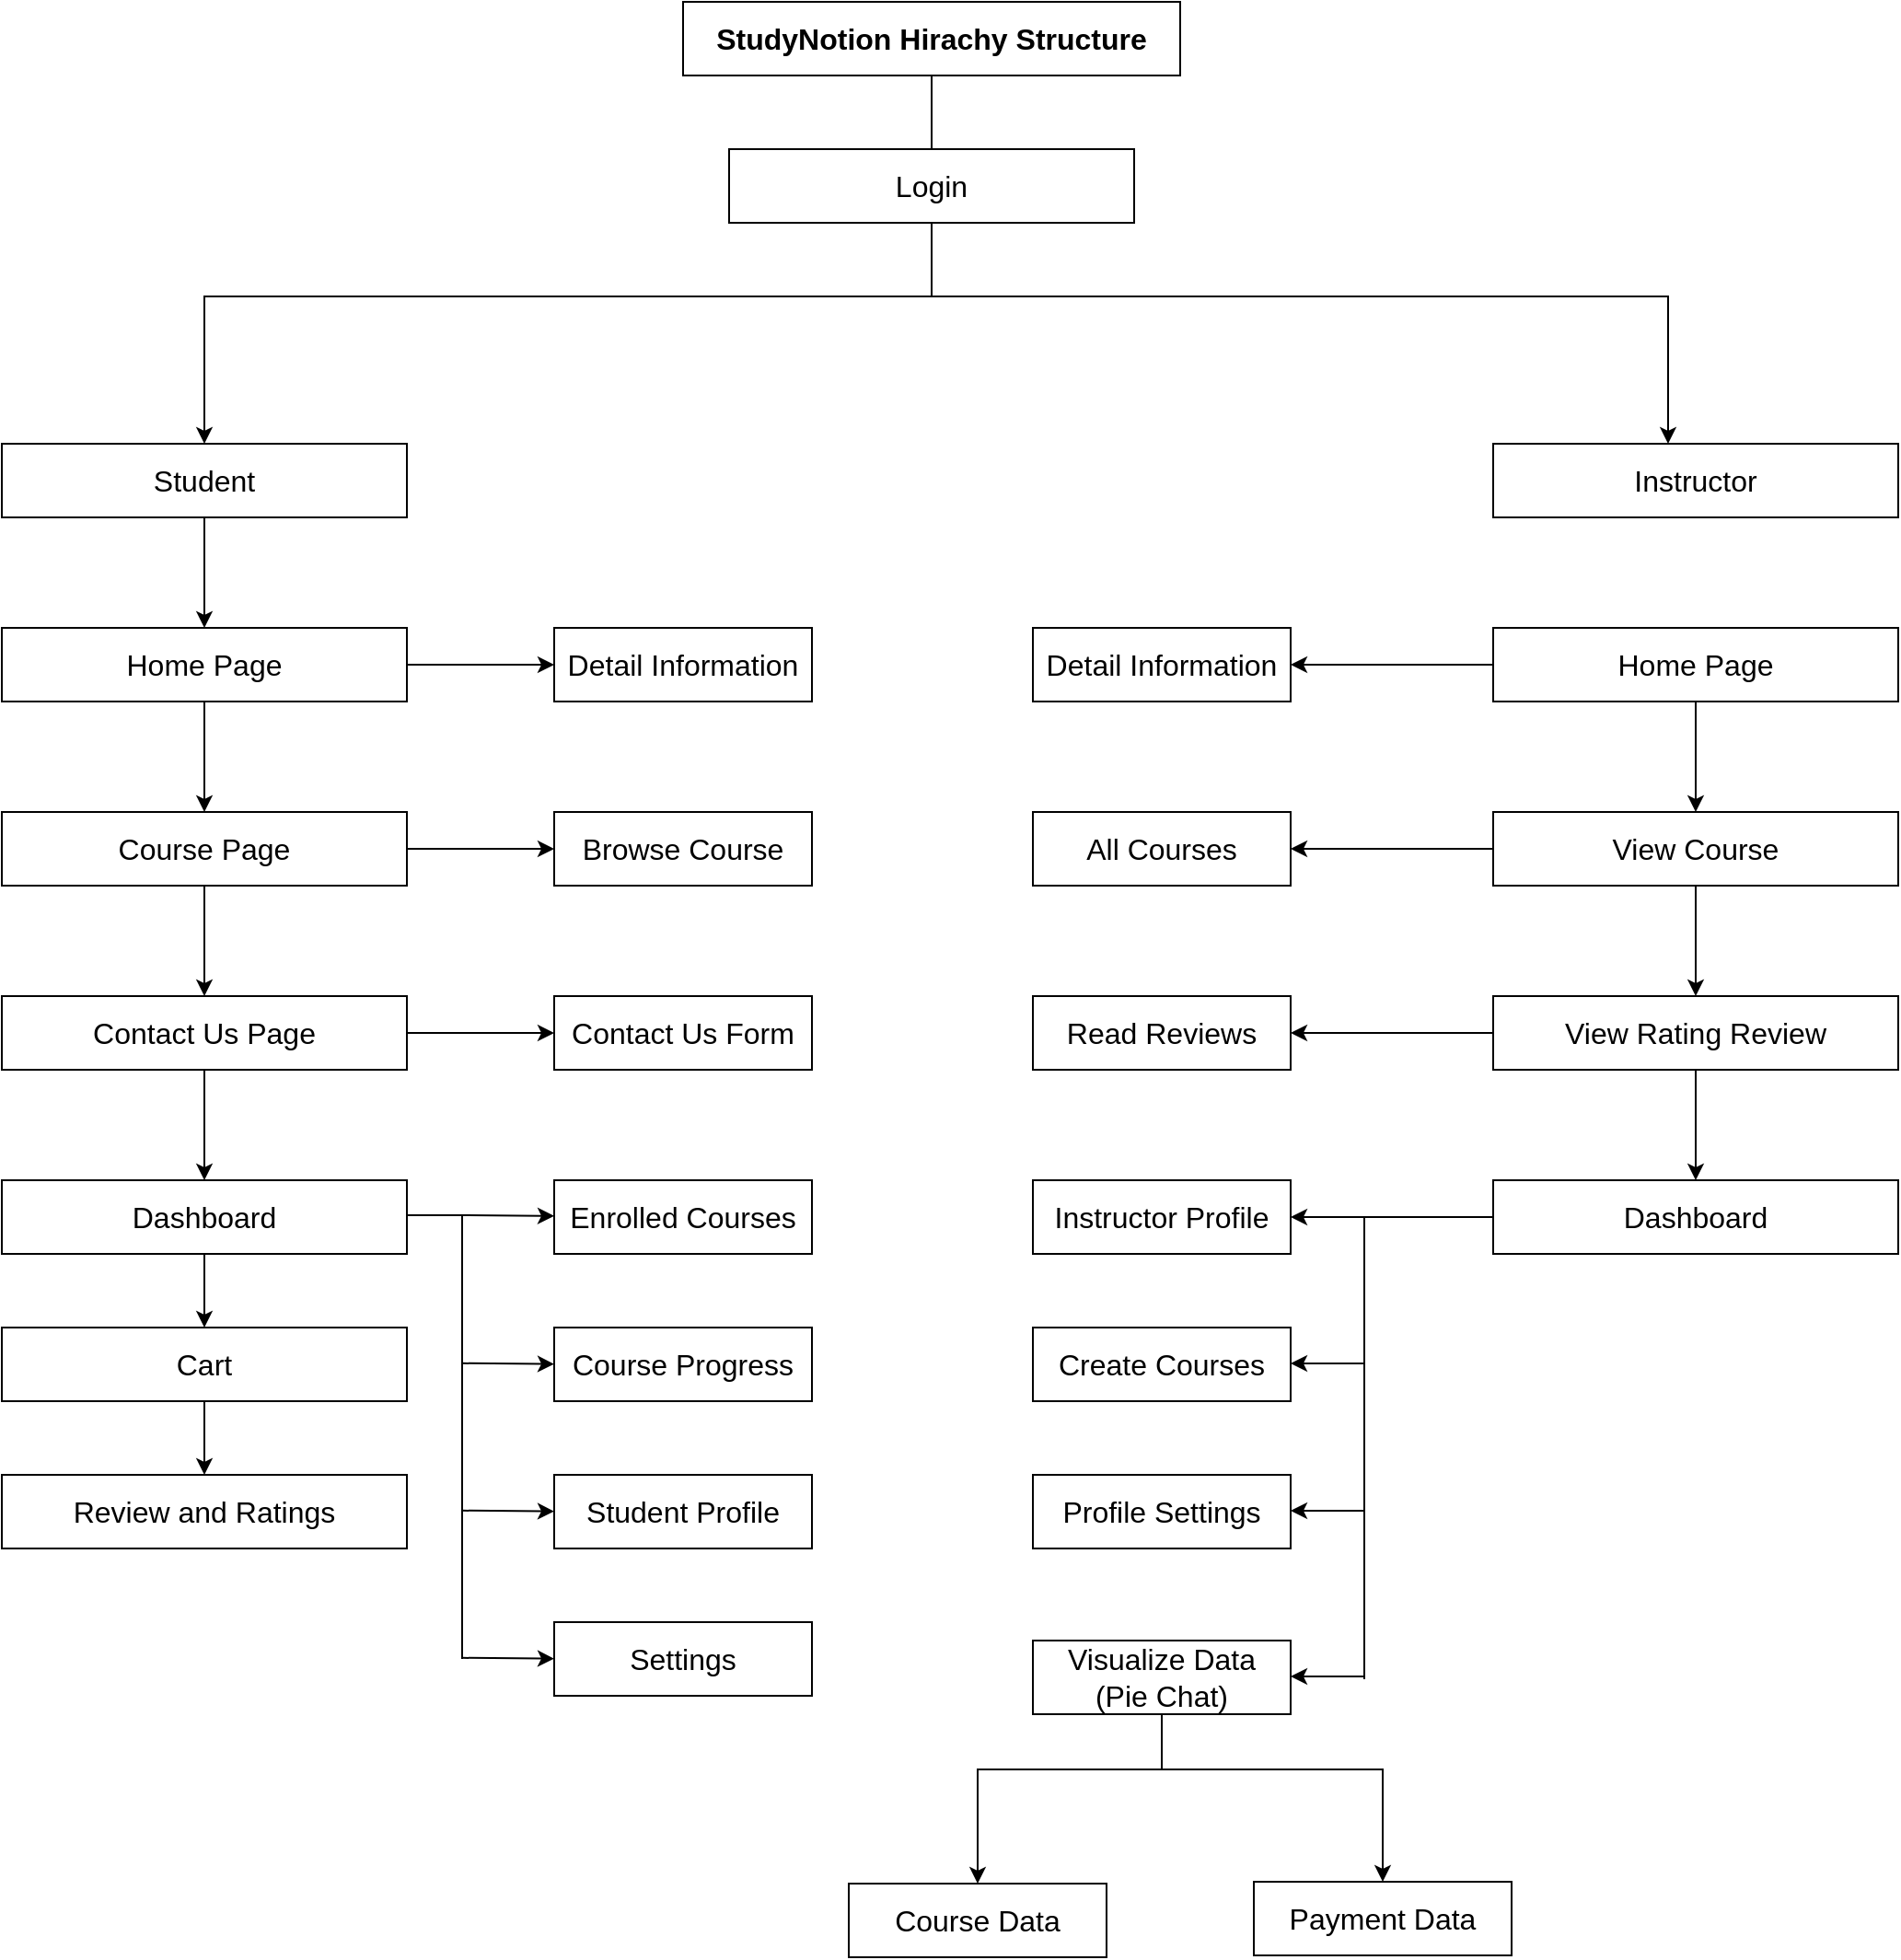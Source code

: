<mxfile version="24.1.0" type="device">
  <diagram name="Page-1" id="q0_XUzZXjNKxj1M_8xcS">
    <mxGraphModel dx="1050" dy="621" grid="1" gridSize="10" guides="1" tooltips="1" connect="1" arrows="1" fold="1" page="1" pageScale="1" pageWidth="827" pageHeight="1169" math="0" shadow="0">
      <root>
        <mxCell id="0" />
        <mxCell id="1" parent="0" />
        <mxCell id="fel4gTVQyy9HPU2xVSti-1" value="&lt;font style=&quot;font-size: 16px;&quot;&gt;&lt;b&gt;StudyNotion Hirachy Structure&lt;/b&gt;&lt;/font&gt;" style="rounded=0;whiteSpace=wrap;html=1;" parent="1" vertex="1">
          <mxGeometry x="450" y="40" width="270" height="40" as="geometry" />
        </mxCell>
        <mxCell id="fel4gTVQyy9HPU2xVSti-2" value="" style="endArrow=classic;startArrow=classic;html=1;rounded=0;exitX=0.5;exitY=0;exitDx=0;exitDy=0;" parent="1" source="fel4gTVQyy9HPU2xVSti-6" edge="1">
          <mxGeometry width="50" height="50" relative="1" as="geometry">
            <mxPoint x="185" y="280" as="sourcePoint" />
            <mxPoint x="985" y="280" as="targetPoint" />
            <Array as="points">
              <mxPoint x="190" y="200" />
              <mxPoint x="345" y="200" />
              <mxPoint x="855" y="200" />
              <mxPoint x="985" y="200" />
            </Array>
          </mxGeometry>
        </mxCell>
        <mxCell id="fel4gTVQyy9HPU2xVSti-3" value="" style="endArrow=none;html=1;rounded=0;entryX=0.5;entryY=1;entryDx=0;entryDy=0;" parent="1" target="fel4gTVQyy9HPU2xVSti-1" edge="1">
          <mxGeometry width="50" height="50" relative="1" as="geometry">
            <mxPoint x="585" y="200" as="sourcePoint" />
            <mxPoint x="550" y="70" as="targetPoint" />
          </mxGeometry>
        </mxCell>
        <mxCell id="fel4gTVQyy9HPU2xVSti-4" value="&lt;font style=&quot;font-size: 16px;&quot;&gt;Login&lt;/font&gt;" style="rounded=0;whiteSpace=wrap;html=1;" parent="1" vertex="1">
          <mxGeometry x="475" y="120" width="220" height="40" as="geometry" />
        </mxCell>
        <mxCell id="fel4gTVQyy9HPU2xVSti-6" value="&lt;font style=&quot;font-size: 16px;&quot;&gt;Student&lt;/font&gt;" style="rounded=0;whiteSpace=wrap;html=1;" parent="1" vertex="1">
          <mxGeometry x="80" y="280" width="220" height="40" as="geometry" />
        </mxCell>
        <mxCell id="fel4gTVQyy9HPU2xVSti-13" value="" style="edgeStyle=orthogonalEdgeStyle;rounded=0;orthogonalLoop=1;jettySize=auto;html=1;" parent="1" source="fel4gTVQyy9HPU2xVSti-7" target="fel4gTVQyy9HPU2xVSti-12" edge="1">
          <mxGeometry relative="1" as="geometry" />
        </mxCell>
        <mxCell id="fel4gTVQyy9HPU2xVSti-29" value="" style="edgeStyle=orthogonalEdgeStyle;rounded=0;orthogonalLoop=1;jettySize=auto;html=1;" parent="1" source="fel4gTVQyy9HPU2xVSti-7" target="fel4gTVQyy9HPU2xVSti-8" edge="1">
          <mxGeometry relative="1" as="geometry" />
        </mxCell>
        <mxCell id="fel4gTVQyy9HPU2xVSti-7" value="&lt;font style=&quot;font-size: 16px;&quot;&gt;Home Page&lt;/font&gt;" style="rounded=0;whiteSpace=wrap;html=1;" parent="1" vertex="1">
          <mxGeometry x="80" y="380" width="220" height="40" as="geometry" />
        </mxCell>
        <mxCell id="fel4gTVQyy9HPU2xVSti-30" value="" style="edgeStyle=orthogonalEdgeStyle;rounded=0;orthogonalLoop=1;jettySize=auto;html=1;" parent="1" source="fel4gTVQyy9HPU2xVSti-8" target="fel4gTVQyy9HPU2xVSti-9" edge="1">
          <mxGeometry relative="1" as="geometry" />
        </mxCell>
        <mxCell id="fel4gTVQyy9HPU2xVSti-8" value="&lt;font style=&quot;font-size: 16px;&quot;&gt;Course Page&lt;/font&gt;" style="rounded=0;whiteSpace=wrap;html=1;" parent="1" vertex="1">
          <mxGeometry x="80" y="480" width="220" height="40" as="geometry" />
        </mxCell>
        <mxCell id="fel4gTVQyy9HPU2xVSti-31" value="" style="edgeStyle=orthogonalEdgeStyle;rounded=0;orthogonalLoop=1;jettySize=auto;html=1;" parent="1" source="fel4gTVQyy9HPU2xVSti-9" target="fel4gTVQyy9HPU2xVSti-10" edge="1">
          <mxGeometry relative="1" as="geometry" />
        </mxCell>
        <mxCell id="fel4gTVQyy9HPU2xVSti-9" value="&lt;span style=&quot;font-size: 16px;&quot;&gt;Contact Us Page&lt;/span&gt;" style="rounded=0;whiteSpace=wrap;html=1;" parent="1" vertex="1">
          <mxGeometry x="80" y="580" width="220" height="40" as="geometry" />
        </mxCell>
        <mxCell id="fel4gTVQyy9HPU2xVSti-33" value="" style="edgeStyle=orthogonalEdgeStyle;rounded=0;orthogonalLoop=1;jettySize=auto;html=1;" parent="1" source="fel4gTVQyy9HPU2xVSti-10" target="fel4gTVQyy9HPU2xVSti-27" edge="1">
          <mxGeometry relative="1" as="geometry" />
        </mxCell>
        <mxCell id="fel4gTVQyy9HPU2xVSti-10" value="&lt;span style=&quot;font-size: 16px;&quot;&gt;Dashboard&lt;/span&gt;" style="rounded=0;whiteSpace=wrap;html=1;" parent="1" vertex="1">
          <mxGeometry x="80" y="680" width="220" height="40" as="geometry" />
        </mxCell>
        <mxCell id="fel4gTVQyy9HPU2xVSti-11" value="" style="endArrow=classic;html=1;rounded=0;exitX=0.5;exitY=1;exitDx=0;exitDy=0;entryX=0.5;entryY=0;entryDx=0;entryDy=0;" parent="1" source="fel4gTVQyy9HPU2xVSti-6" target="fel4gTVQyy9HPU2xVSti-7" edge="1">
          <mxGeometry width="50" height="50" relative="1" as="geometry">
            <mxPoint x="490" y="520" as="sourcePoint" />
            <mxPoint x="540" y="470" as="targetPoint" />
          </mxGeometry>
        </mxCell>
        <mxCell id="fel4gTVQyy9HPU2xVSti-12" value="&lt;font style=&quot;font-size: 16px;&quot;&gt;Detail Information&lt;/font&gt;" style="rounded=0;whiteSpace=wrap;html=1;" parent="1" vertex="1">
          <mxGeometry x="380" y="380" width="140" height="40" as="geometry" />
        </mxCell>
        <mxCell id="fel4gTVQyy9HPU2xVSti-14" value="&lt;font style=&quot;font-size: 16px;&quot;&gt;Browse Course&lt;/font&gt;" style="rounded=0;whiteSpace=wrap;html=1;" parent="1" vertex="1">
          <mxGeometry x="380" y="480" width="140" height="40" as="geometry" />
        </mxCell>
        <mxCell id="fel4gTVQyy9HPU2xVSti-15" value="" style="endArrow=classic;html=1;rounded=0;exitX=1;exitY=0.5;exitDx=0;exitDy=0;entryX=0;entryY=0.5;entryDx=0;entryDy=0;" parent="1" source="fel4gTVQyy9HPU2xVSti-8" target="fel4gTVQyy9HPU2xVSti-14" edge="1">
          <mxGeometry width="50" height="50" relative="1" as="geometry">
            <mxPoint x="310" y="500" as="sourcePoint" />
            <mxPoint x="540" y="470" as="targetPoint" />
          </mxGeometry>
        </mxCell>
        <mxCell id="fel4gTVQyy9HPU2xVSti-16" value="&lt;span style=&quot;font-size: 16px;&quot;&gt;Contact Us Form&lt;/span&gt;" style="rounded=0;whiteSpace=wrap;html=1;" parent="1" vertex="1">
          <mxGeometry x="380" y="580" width="140" height="40" as="geometry" />
        </mxCell>
        <mxCell id="fel4gTVQyy9HPU2xVSti-17" value="&lt;span style=&quot;font-size: 16px;&quot;&gt;Enrolle&lt;/span&gt;&lt;span style=&quot;color: rgba(0, 0, 0, 0); font-family: monospace; font-size: 0px; text-align: start; text-wrap: nowrap;&quot;&gt;%3CmxGraphModel%3E%3Croot%3E%3CmxCell%20id%3D%220%22%2F%3E%3CmxCell%20id%3D%221%22%20parent%3D%220%22%2F%3E%3CmxCell%20id%3D%222%22%20value%3D%22%26lt%3Bspan%20style%3D%26quot%3Bfont-size%3A%2016px%3B%26quot%3B%26gt%3BContact%20Us%20Form%26lt%3B%2Fspan%26gt%3B%22%20style%3D%22rounded%3D0%3BwhiteSpace%3Dwrap%3Bhtml%3D1%3B%22%20vertex%3D%221%22%20parent%3D%221%22%3E%3CmxGeometry%20x%3D%22380%22%20y%3D%22580%22%20width%3D%22140%22%20height%3D%2240%22%20as%3D%22geometry%22%2F%3E%3C%2FmxCell%3E%3C%2Froot%3E%3C%2FmxGraphModel%3E&lt;/span&gt;&lt;span style=&quot;font-size: 16px;&quot;&gt;d Cour&lt;/span&gt;&lt;span style=&quot;color: rgba(0, 0, 0, 0); font-family: monospace; font-size: 0px; text-align: start; text-wrap: nowrap;&quot;&gt;%3CmxGraphModel%3E%3Croot%3E%3CmxCell%20id%3D%220%22%2F%3E%3CmxCell%20id%3D%221%22%20parent%3D%220%22%2F%3E%3CmxCell%20id%3D%222%22%20value%3D%22%26lt%3Bspan%20style%3D%26quot%3Bfont-size%3A%2016px%3B%26quot%3B%26gt%3BContact%20Us%20Form%26lt%3B%2Fspan%26gt%3B%22%20style%3D%22rounded%3D0%3BwhiteSpace%3Dwrap%3Bhtml%3D1%3B%22%20vertex%3D%221%22%20parent%3D%221%22%3E%3CmxGeometry%20x%3D%22380%22%20y%3D%22580%22%20width%3D%22140%22%20height%3D%2240%22%20as%3D%22geometry%22%2F%3E%3C%2FmxCell%3E%3C%2Froot%3E%3C%2FmxGraphModel%3E&lt;/span&gt;&lt;span style=&quot;font-size: 16px;&quot;&gt;ses&lt;/span&gt;" style="rounded=0;whiteSpace=wrap;html=1;" parent="1" vertex="1">
          <mxGeometry x="380" y="680" width="140" height="40" as="geometry" />
        </mxCell>
        <mxCell id="fel4gTVQyy9HPU2xVSti-18" value="&lt;span style=&quot;font-size: 16px;&quot;&gt;Course Progress&lt;/span&gt;" style="rounded=0;whiteSpace=wrap;html=1;" parent="1" vertex="1">
          <mxGeometry x="380" y="760" width="140" height="40" as="geometry" />
        </mxCell>
        <mxCell id="fel4gTVQyy9HPU2xVSti-19" value="&lt;span style=&quot;font-size: 16px;&quot;&gt;Student Profile&lt;/span&gt;" style="rounded=0;whiteSpace=wrap;html=1;" parent="1" vertex="1">
          <mxGeometry x="380" y="840" width="140" height="40" as="geometry" />
        </mxCell>
        <mxCell id="fel4gTVQyy9HPU2xVSti-20" value="" style="endArrow=classic;html=1;rounded=0;exitX=1;exitY=0.5;exitDx=0;exitDy=0;entryX=0;entryY=0.5;entryDx=0;entryDy=0;" parent="1" source="fel4gTVQyy9HPU2xVSti-9" target="fel4gTVQyy9HPU2xVSti-16" edge="1">
          <mxGeometry width="50" height="50" relative="1" as="geometry">
            <mxPoint x="310" y="510" as="sourcePoint" />
            <mxPoint x="390" y="510" as="targetPoint" />
          </mxGeometry>
        </mxCell>
        <mxCell id="fel4gTVQyy9HPU2xVSti-21" value="" style="endArrow=classic;html=1;rounded=0;entryX=0;entryY=0.5;entryDx=0;entryDy=0;" parent="1" edge="1">
          <mxGeometry width="50" height="50" relative="1" as="geometry">
            <mxPoint x="330" y="699" as="sourcePoint" />
            <mxPoint x="380" y="699.41" as="targetPoint" />
          </mxGeometry>
        </mxCell>
        <mxCell id="fel4gTVQyy9HPU2xVSti-22" value="" style="endArrow=none;html=1;rounded=0;exitX=1;exitY=0.5;exitDx=0;exitDy=0;" parent="1" edge="1">
          <mxGeometry width="50" height="50" relative="1" as="geometry">
            <mxPoint x="300" y="699" as="sourcePoint" />
            <mxPoint x="330" y="940" as="targetPoint" />
            <Array as="points">
              <mxPoint x="330" y="699" />
            </Array>
          </mxGeometry>
        </mxCell>
        <mxCell id="fel4gTVQyy9HPU2xVSti-23" value="" style="endArrow=classic;html=1;rounded=0;entryX=0;entryY=0.5;entryDx=0;entryDy=0;" parent="1" edge="1">
          <mxGeometry width="50" height="50" relative="1" as="geometry">
            <mxPoint x="330" y="779.41" as="sourcePoint" />
            <mxPoint x="380" y="779.82" as="targetPoint" />
          </mxGeometry>
        </mxCell>
        <mxCell id="fel4gTVQyy9HPU2xVSti-24" value="" style="endArrow=classic;html=1;rounded=0;entryX=0;entryY=0.5;entryDx=0;entryDy=0;" parent="1" edge="1">
          <mxGeometry width="50" height="50" relative="1" as="geometry">
            <mxPoint x="330" y="859.41" as="sourcePoint" />
            <mxPoint x="380" y="859.82" as="targetPoint" />
          </mxGeometry>
        </mxCell>
        <mxCell id="fel4gTVQyy9HPU2xVSti-25" value="&lt;span style=&quot;font-size: 16px;&quot;&gt;Settings&lt;/span&gt;" style="rounded=0;whiteSpace=wrap;html=1;" parent="1" vertex="1">
          <mxGeometry x="380" y="920" width="140" height="40" as="geometry" />
        </mxCell>
        <mxCell id="fel4gTVQyy9HPU2xVSti-26" value="" style="endArrow=classic;html=1;rounded=0;entryX=0;entryY=0.5;entryDx=0;entryDy=0;" parent="1" edge="1">
          <mxGeometry width="50" height="50" relative="1" as="geometry">
            <mxPoint x="330" y="939.41" as="sourcePoint" />
            <mxPoint x="380" y="939.82" as="targetPoint" />
          </mxGeometry>
        </mxCell>
        <mxCell id="fel4gTVQyy9HPU2xVSti-32" value="" style="edgeStyle=orthogonalEdgeStyle;rounded=0;orthogonalLoop=1;jettySize=auto;html=1;" parent="1" source="fel4gTVQyy9HPU2xVSti-27" target="fel4gTVQyy9HPU2xVSti-28" edge="1">
          <mxGeometry relative="1" as="geometry" />
        </mxCell>
        <mxCell id="fel4gTVQyy9HPU2xVSti-27" value="&lt;span style=&quot;font-size: 16px;&quot;&gt;Cart&lt;/span&gt;" style="rounded=0;whiteSpace=wrap;html=1;" parent="1" vertex="1">
          <mxGeometry x="80" y="760" width="220" height="40" as="geometry" />
        </mxCell>
        <mxCell id="fel4gTVQyy9HPU2xVSti-28" value="&lt;span style=&quot;font-size: 16px;&quot;&gt;Review and Ratings&lt;/span&gt;" style="rounded=0;whiteSpace=wrap;html=1;" parent="1" vertex="1">
          <mxGeometry x="80" y="840" width="220" height="40" as="geometry" />
        </mxCell>
        <mxCell id="fel4gTVQyy9HPU2xVSti-34" value="&lt;span style=&quot;font-size: 16px;&quot;&gt;Instructor&lt;/span&gt;" style="rounded=0;whiteSpace=wrap;html=1;" parent="1" vertex="1">
          <mxGeometry x="890" y="280" width="220" height="40" as="geometry" />
        </mxCell>
        <mxCell id="fel4gTVQyy9HPU2xVSti-37" value="" style="edgeStyle=orthogonalEdgeStyle;rounded=0;orthogonalLoop=1;jettySize=auto;html=1;" parent="1" source="fel4gTVQyy9HPU2xVSti-35" target="fel4gTVQyy9HPU2xVSti-36" edge="1">
          <mxGeometry relative="1" as="geometry" />
        </mxCell>
        <mxCell id="fel4gTVQyy9HPU2xVSti-39" value="" style="edgeStyle=orthogonalEdgeStyle;rounded=0;orthogonalLoop=1;jettySize=auto;html=1;" parent="1" source="fel4gTVQyy9HPU2xVSti-35" target="fel4gTVQyy9HPU2xVSti-38" edge="1">
          <mxGeometry relative="1" as="geometry" />
        </mxCell>
        <mxCell id="fel4gTVQyy9HPU2xVSti-35" value="&lt;font style=&quot;font-size: 16px;&quot;&gt;Home Page&lt;/font&gt;" style="rounded=0;whiteSpace=wrap;html=1;" parent="1" vertex="1">
          <mxGeometry x="890" y="380" width="220" height="40" as="geometry" />
        </mxCell>
        <mxCell id="fel4gTVQyy9HPU2xVSti-36" value="&lt;font style=&quot;font-size: 16px;&quot;&gt;Detail Information&lt;/font&gt;" style="rounded=0;whiteSpace=wrap;html=1;" parent="1" vertex="1">
          <mxGeometry x="640" y="380" width="140" height="40" as="geometry" />
        </mxCell>
        <mxCell id="fel4gTVQyy9HPU2xVSti-41" value="" style="edgeStyle=orthogonalEdgeStyle;rounded=0;orthogonalLoop=1;jettySize=auto;html=1;" parent="1" source="fel4gTVQyy9HPU2xVSti-38" target="fel4gTVQyy9HPU2xVSti-40" edge="1">
          <mxGeometry relative="1" as="geometry" />
        </mxCell>
        <mxCell id="fel4gTVQyy9HPU2xVSti-46" value="" style="edgeStyle=orthogonalEdgeStyle;rounded=0;orthogonalLoop=1;jettySize=auto;html=1;" parent="1" source="fel4gTVQyy9HPU2xVSti-38" target="fel4gTVQyy9HPU2xVSti-44" edge="1">
          <mxGeometry relative="1" as="geometry" />
        </mxCell>
        <mxCell id="fel4gTVQyy9HPU2xVSti-38" value="&lt;span style=&quot;font-size: 16px;&quot;&gt;View Course&lt;/span&gt;" style="rounded=0;whiteSpace=wrap;html=1;" parent="1" vertex="1">
          <mxGeometry x="890" y="480" width="220" height="40" as="geometry" />
        </mxCell>
        <mxCell id="fel4gTVQyy9HPU2xVSti-50" value="" style="edgeStyle=orthogonalEdgeStyle;rounded=0;orthogonalLoop=1;jettySize=auto;html=1;" parent="1" source="fel4gTVQyy9HPU2xVSti-40" target="fel4gTVQyy9HPU2xVSti-49" edge="1">
          <mxGeometry relative="1" as="geometry" />
        </mxCell>
        <mxCell id="fel4gTVQyy9HPU2xVSti-52" value="" style="edgeStyle=orthogonalEdgeStyle;rounded=0;orthogonalLoop=1;jettySize=auto;html=1;" parent="1" source="fel4gTVQyy9HPU2xVSti-40" target="fel4gTVQyy9HPU2xVSti-51" edge="1">
          <mxGeometry relative="1" as="geometry" />
        </mxCell>
        <mxCell id="fel4gTVQyy9HPU2xVSti-40" value="&lt;span style=&quot;font-size: 16px;&quot;&gt;View Rating Review&lt;/span&gt;" style="rounded=0;whiteSpace=wrap;html=1;" parent="1" vertex="1">
          <mxGeometry x="890" y="580" width="220" height="40" as="geometry" />
        </mxCell>
        <mxCell id="fel4gTVQyy9HPU2xVSti-44" value="&lt;font style=&quot;font-size: 16px;&quot;&gt;All Courses&lt;/font&gt;" style="rounded=0;whiteSpace=wrap;html=1;" parent="1" vertex="1">
          <mxGeometry x="640" y="480" width="140" height="40" as="geometry" />
        </mxCell>
        <mxCell id="fel4gTVQyy9HPU2xVSti-49" value="&lt;font style=&quot;font-size: 16px;&quot;&gt;Read Reviews&lt;/font&gt;" style="rounded=0;whiteSpace=wrap;html=1;" parent="1" vertex="1">
          <mxGeometry x="640" y="580" width="140" height="40" as="geometry" />
        </mxCell>
        <mxCell id="fel4gTVQyy9HPU2xVSti-51" value="&lt;span style=&quot;font-size: 16px;&quot;&gt;Dashboard&lt;/span&gt;" style="rounded=0;whiteSpace=wrap;html=1;" parent="1" vertex="1">
          <mxGeometry x="890" y="680" width="220" height="40" as="geometry" />
        </mxCell>
        <mxCell id="fel4gTVQyy9HPU2xVSti-53" value="&lt;font style=&quot;font-size: 16px;&quot;&gt;Instructo&lt;span style=&quot;color: rgba(0, 0, 0, 0); font-family: monospace; font-size: 0px; text-align: start; text-wrap: nowrap;&quot;&gt;%3CmxGraphModel%3E%3Croot%3E%3CmxCell%20id%3D%220%22%2F%3E%3CmxCell%20id%3D%221%22%20parent%3D%220%22%2F%3E%3CmxCell%20id%3D%222%22%20value%3D%22%26lt%3Bfont%20style%3D%26quot%3Bfont-size%3A%2016px%3B%26quot%3B%26gt%3BRead%20Reviews%26lt%3B%2Ffont%26gt%3B%22%20style%3D%22rounded%3D0%3BwhiteSpace%3Dwrap%3Bhtml%3D1%3B%22%20vertex%3D%221%22%20parent%3D%221%22%3E%3CmxGeometry%20x%3D%22640%22%20y%3D%22580%22%20width%3D%22140%22%20height%3D%2240%22%20as%3D%22geometry%22%2F%3E%3C%2FmxCell%3E%3C%2Froot%3E%3C%2FmxGraphModel%3E&lt;/span&gt;r Profile&lt;/font&gt;" style="rounded=0;whiteSpace=wrap;html=1;" parent="1" vertex="1">
          <mxGeometry x="640" y="680" width="140" height="40" as="geometry" />
        </mxCell>
        <mxCell id="fel4gTVQyy9HPU2xVSti-54" value="&lt;span style=&quot;font-size: 16px;&quot;&gt;Create Courses&lt;/span&gt;" style="rounded=0;whiteSpace=wrap;html=1;" parent="1" vertex="1">
          <mxGeometry x="640" y="760" width="140" height="40" as="geometry" />
        </mxCell>
        <mxCell id="fel4gTVQyy9HPU2xVSti-55" value="&lt;span style=&quot;font-size: 16px;&quot;&gt;Visualize Data&lt;/span&gt;&lt;div&gt;&lt;span style=&quot;font-size: 16px;&quot;&gt;(Pie Chat)&lt;/span&gt;&lt;/div&gt;" style="rounded=0;whiteSpace=wrap;html=1;" parent="1" vertex="1">
          <mxGeometry x="640" y="930" width="140" height="40" as="geometry" />
        </mxCell>
        <mxCell id="fel4gTVQyy9HPU2xVSti-56" value="&lt;span style=&quot;font-size: 16px;&quot;&gt;Profile Settings&lt;/span&gt;" style="rounded=0;whiteSpace=wrap;html=1;" parent="1" vertex="1">
          <mxGeometry x="640" y="840" width="140" height="40" as="geometry" />
        </mxCell>
        <mxCell id="fel4gTVQyy9HPU2xVSti-57" value="&lt;span style=&quot;font-size: 16px;&quot;&gt;Course Data&lt;/span&gt;" style="rounded=0;whiteSpace=wrap;html=1;" parent="1" vertex="1">
          <mxGeometry x="540" y="1062" width="140" height="40" as="geometry" />
        </mxCell>
        <mxCell id="fel4gTVQyy9HPU2xVSti-58" value="&lt;span style=&quot;font-size: 16px;&quot;&gt;Payment Data&lt;/span&gt;" style="rounded=0;whiteSpace=wrap;html=1;" parent="1" vertex="1">
          <mxGeometry x="760" y="1061" width="140" height="40" as="geometry" />
        </mxCell>
        <mxCell id="fel4gTVQyy9HPU2xVSti-60" value="" style="endArrow=classic;startArrow=classic;html=1;rounded=0;exitX=0.5;exitY=0;exitDx=0;exitDy=0;entryX=0.5;entryY=0;entryDx=0;entryDy=0;" parent="1" source="fel4gTVQyy9HPU2xVSti-57" target="fel4gTVQyy9HPU2xVSti-58" edge="1">
          <mxGeometry width="50" height="50" relative="1" as="geometry">
            <mxPoint x="230" y="1080" as="sourcePoint" />
            <mxPoint x="1025" y="1080" as="targetPoint" />
            <Array as="points">
              <mxPoint x="610" y="1000" />
              <mxPoint x="680" y="1000" />
              <mxPoint x="830" y="1000" />
            </Array>
          </mxGeometry>
        </mxCell>
        <mxCell id="fel4gTVQyy9HPU2xVSti-61" value="" style="endArrow=none;html=1;rounded=0;entryX=0.5;entryY=1;entryDx=0;entryDy=0;" parent="1" target="fel4gTVQyy9HPU2xVSti-55" edge="1">
          <mxGeometry width="50" height="50" relative="1" as="geometry">
            <mxPoint x="710" y="1000" as="sourcePoint" />
            <mxPoint x="540" y="1060" as="targetPoint" />
          </mxGeometry>
        </mxCell>
        <mxCell id="ambMbZA7uL-Eb_3E7rE1-3" value="" style="endArrow=none;html=1;rounded=0;exitX=0;exitY=0.5;exitDx=0;exitDy=0;" edge="1" parent="1" source="fel4gTVQyy9HPU2xVSti-51">
          <mxGeometry width="50" height="50" relative="1" as="geometry">
            <mxPoint x="790" y="710" as="sourcePoint" />
            <mxPoint x="820" y="951" as="targetPoint" />
            <Array as="points">
              <mxPoint x="820" y="700" />
            </Array>
          </mxGeometry>
        </mxCell>
        <mxCell id="ambMbZA7uL-Eb_3E7rE1-6" value="" style="endArrow=classic;html=1;rounded=0;entryX=1;entryY=0.5;entryDx=0;entryDy=0;" edge="1" parent="1" target="fel4gTVQyy9HPU2xVSti-53">
          <mxGeometry width="50" height="50" relative="1" as="geometry">
            <mxPoint x="820" y="700" as="sourcePoint" />
            <mxPoint x="390" y="869.82" as="targetPoint" />
          </mxGeometry>
        </mxCell>
        <mxCell id="ambMbZA7uL-Eb_3E7rE1-7" value="" style="endArrow=classic;html=1;rounded=0;entryX=1;entryY=0.5;entryDx=0;entryDy=0;" edge="1" parent="1">
          <mxGeometry width="50" height="50" relative="1" as="geometry">
            <mxPoint x="820" y="779.5" as="sourcePoint" />
            <mxPoint x="780" y="779.5" as="targetPoint" />
          </mxGeometry>
        </mxCell>
        <mxCell id="ambMbZA7uL-Eb_3E7rE1-8" value="" style="endArrow=classic;html=1;rounded=0;entryX=1;entryY=0.5;entryDx=0;entryDy=0;" edge="1" parent="1">
          <mxGeometry width="50" height="50" relative="1" as="geometry">
            <mxPoint x="820" y="859.5" as="sourcePoint" />
            <mxPoint x="780" y="859.5" as="targetPoint" />
          </mxGeometry>
        </mxCell>
        <mxCell id="ambMbZA7uL-Eb_3E7rE1-9" value="" style="endArrow=classic;html=1;rounded=0;entryX=1;entryY=0.5;entryDx=0;entryDy=0;" edge="1" parent="1">
          <mxGeometry width="50" height="50" relative="1" as="geometry">
            <mxPoint x="820" y="949.5" as="sourcePoint" />
            <mxPoint x="780" y="949.5" as="targetPoint" />
          </mxGeometry>
        </mxCell>
      </root>
    </mxGraphModel>
  </diagram>
</mxfile>
